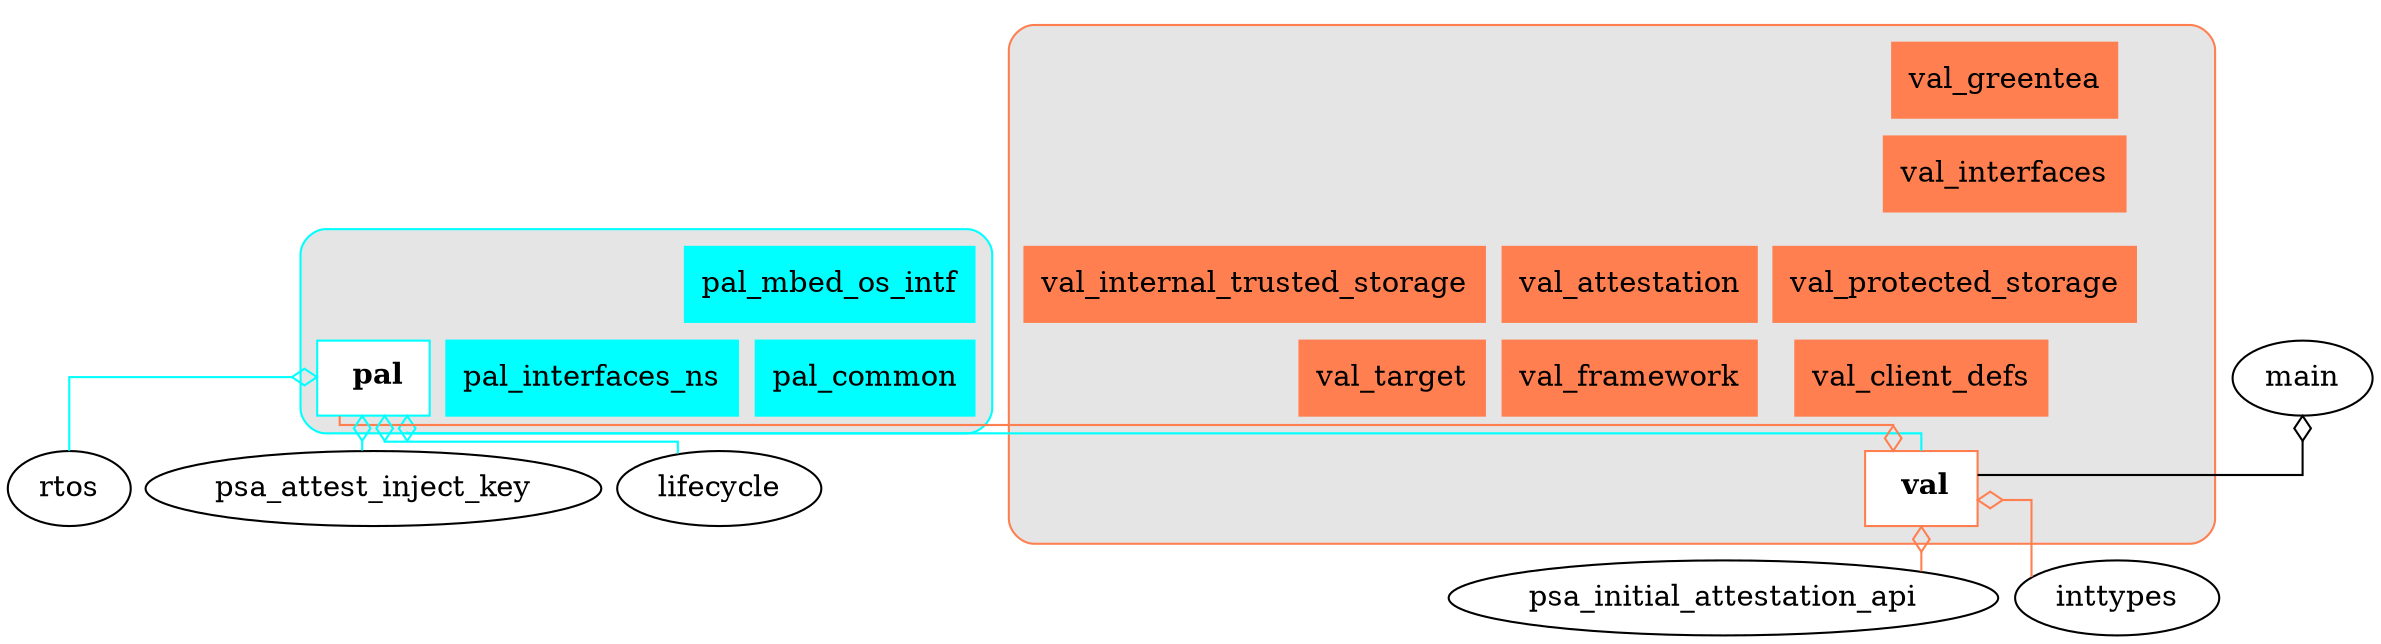 //BrainGrid Overview
//Written in the Dot language (See Graphviz)

digraph {
	 graph[splines=ortho,compound=true]




	subgraph clusterval {
		style = rounded
		bgcolor = grey90
		color = coral
		node [shape = record, color = coral];

		val[label = val, style = filled];
		val_attestation[label = val_attestation, style = filled];
		val_client_defs[label = val_client_defs, style = filled];
		val_framework[label = val_framework, style = filled];
		val_greentea[label = val_greentea, style = filled];
		val_interfaces[label = val_interfaces, style = filled];
		val_internal_trusted_storage[label = val_internal_trusted_storage, style = filled];
		val_protected_storage[label = val_protected_storage, style = filled];
		val_target[label = val_target, style = filled];
		val[label =< <B> val</B>>, style = bold, fillcolor = white, style = filled];


		//------LAYOUT FOR SUBGRAPH------


		rankdir = BT; // Rank Direction Bottom to Top
		nodesep = 0.44; // Node Separation
		ranksep = 0.44; // Rank Separation


		//INHERITANCE//



		//COMPOSITION//


		val -> val_attestation [style=invis];
		val_client_defs -> val_attestation [style=invis];
		val_framework -> val_attestation [style=invis];
		val_target -> val_attestation [style=invis];

		val -> val_client_defs [style=invis];

		val -> val_greentea [style=invis];
		val_interfaces -> val_greentea [style=invis];

		val -> val_interfaces [style=invis];
		val_attestation -> val_interfaces [style=invis];
		val_client_defs -> val_interfaces [style=invis];
		val_greentea -> val_interfaces [style=invis];
		val_internal_trusted_storage -> val_interfaces [style=invis];
		val_protected_storage -> val_interfaces [style=invis];

		val -> val_internal_trusted_storage [style=invis];
		val_client_defs -> val_internal_trusted_storage [style=invis];
		val_framework -> val_internal_trusted_storage [style=invis];
		val_target -> val_internal_trusted_storage [style=invis];

		val -> val_protected_storage [style=invis];
		val_client_defs -> val_protected_storage [style=invis];
		val_framework -> val_protected_storage [style=invis];
		val_target -> val_protected_storage [style=invis];

		val -> val_target [style=invis];
	}//end subgraph val


	subgraph clusterpal {
		style = rounded
		bgcolor = grey90
		color = cyan
		node [shape = record, color = cyan];

		pal_common[label = pal_common, style = filled];
		pal_interfaces_ns[label = pal_interfaces_ns, style = filled];
		pal_mbed_os_intf[label = pal_mbed_os_intf, style = filled];
		pal[label =< <B> pal</B>>, style = bold, fillcolor = white, style = filled];


		//------LAYOUT FOR SUBGRAPH------


		rankdir = BT; // Rank Direction Bottom to Top
		nodesep = 0.44; // Node Separation
		ranksep = 0.44; // Rank Separation


		//INHERITANCE//



		//COMPOSITION//


		pal_common -> pal_mbed_os_intf [style=invis];
	}//end subgraph pal
//-------LAYOUT OF RELATIONSHIPS BETWEEN SUBGRAPHS------//
rankdir = BT; // Rank Direction Top to Bottom
nodesep = 0.11; // Node Separation
ranksep = 0.11; // Rank Separation


edge [color=cyan];
psa_attest_inject_key -> pal [arrowhead=ediamond, lhead = clusterpsa_attest_inject_key];
lifecycle -> pal [arrowhead=ediamond, lhead = clusterlifecycle];

edge [color=black];
val -> main [arrowhead=ediamond, ltail = clustermain,];

edge [color=cyan];
val -> pal [arrowhead=ediamond, ltail = clusterpal,lhead = clusterval];

edge [color=coral];
pal -> val [arrowhead=ediamond, ltail = clusterval,lhead = clusterpal];
psa_initial_attestation_api -> val [arrowhead=ediamond, lhead = clusterpsa_initial_attestation_api];
inttypes -> val [arrowhead=ediamond, lhead = clusterinttypes];

edge [color=cyan];
rtos -> pal [arrowhead=ediamond, lhead = clusterrtos];
}//End digraph declaration
